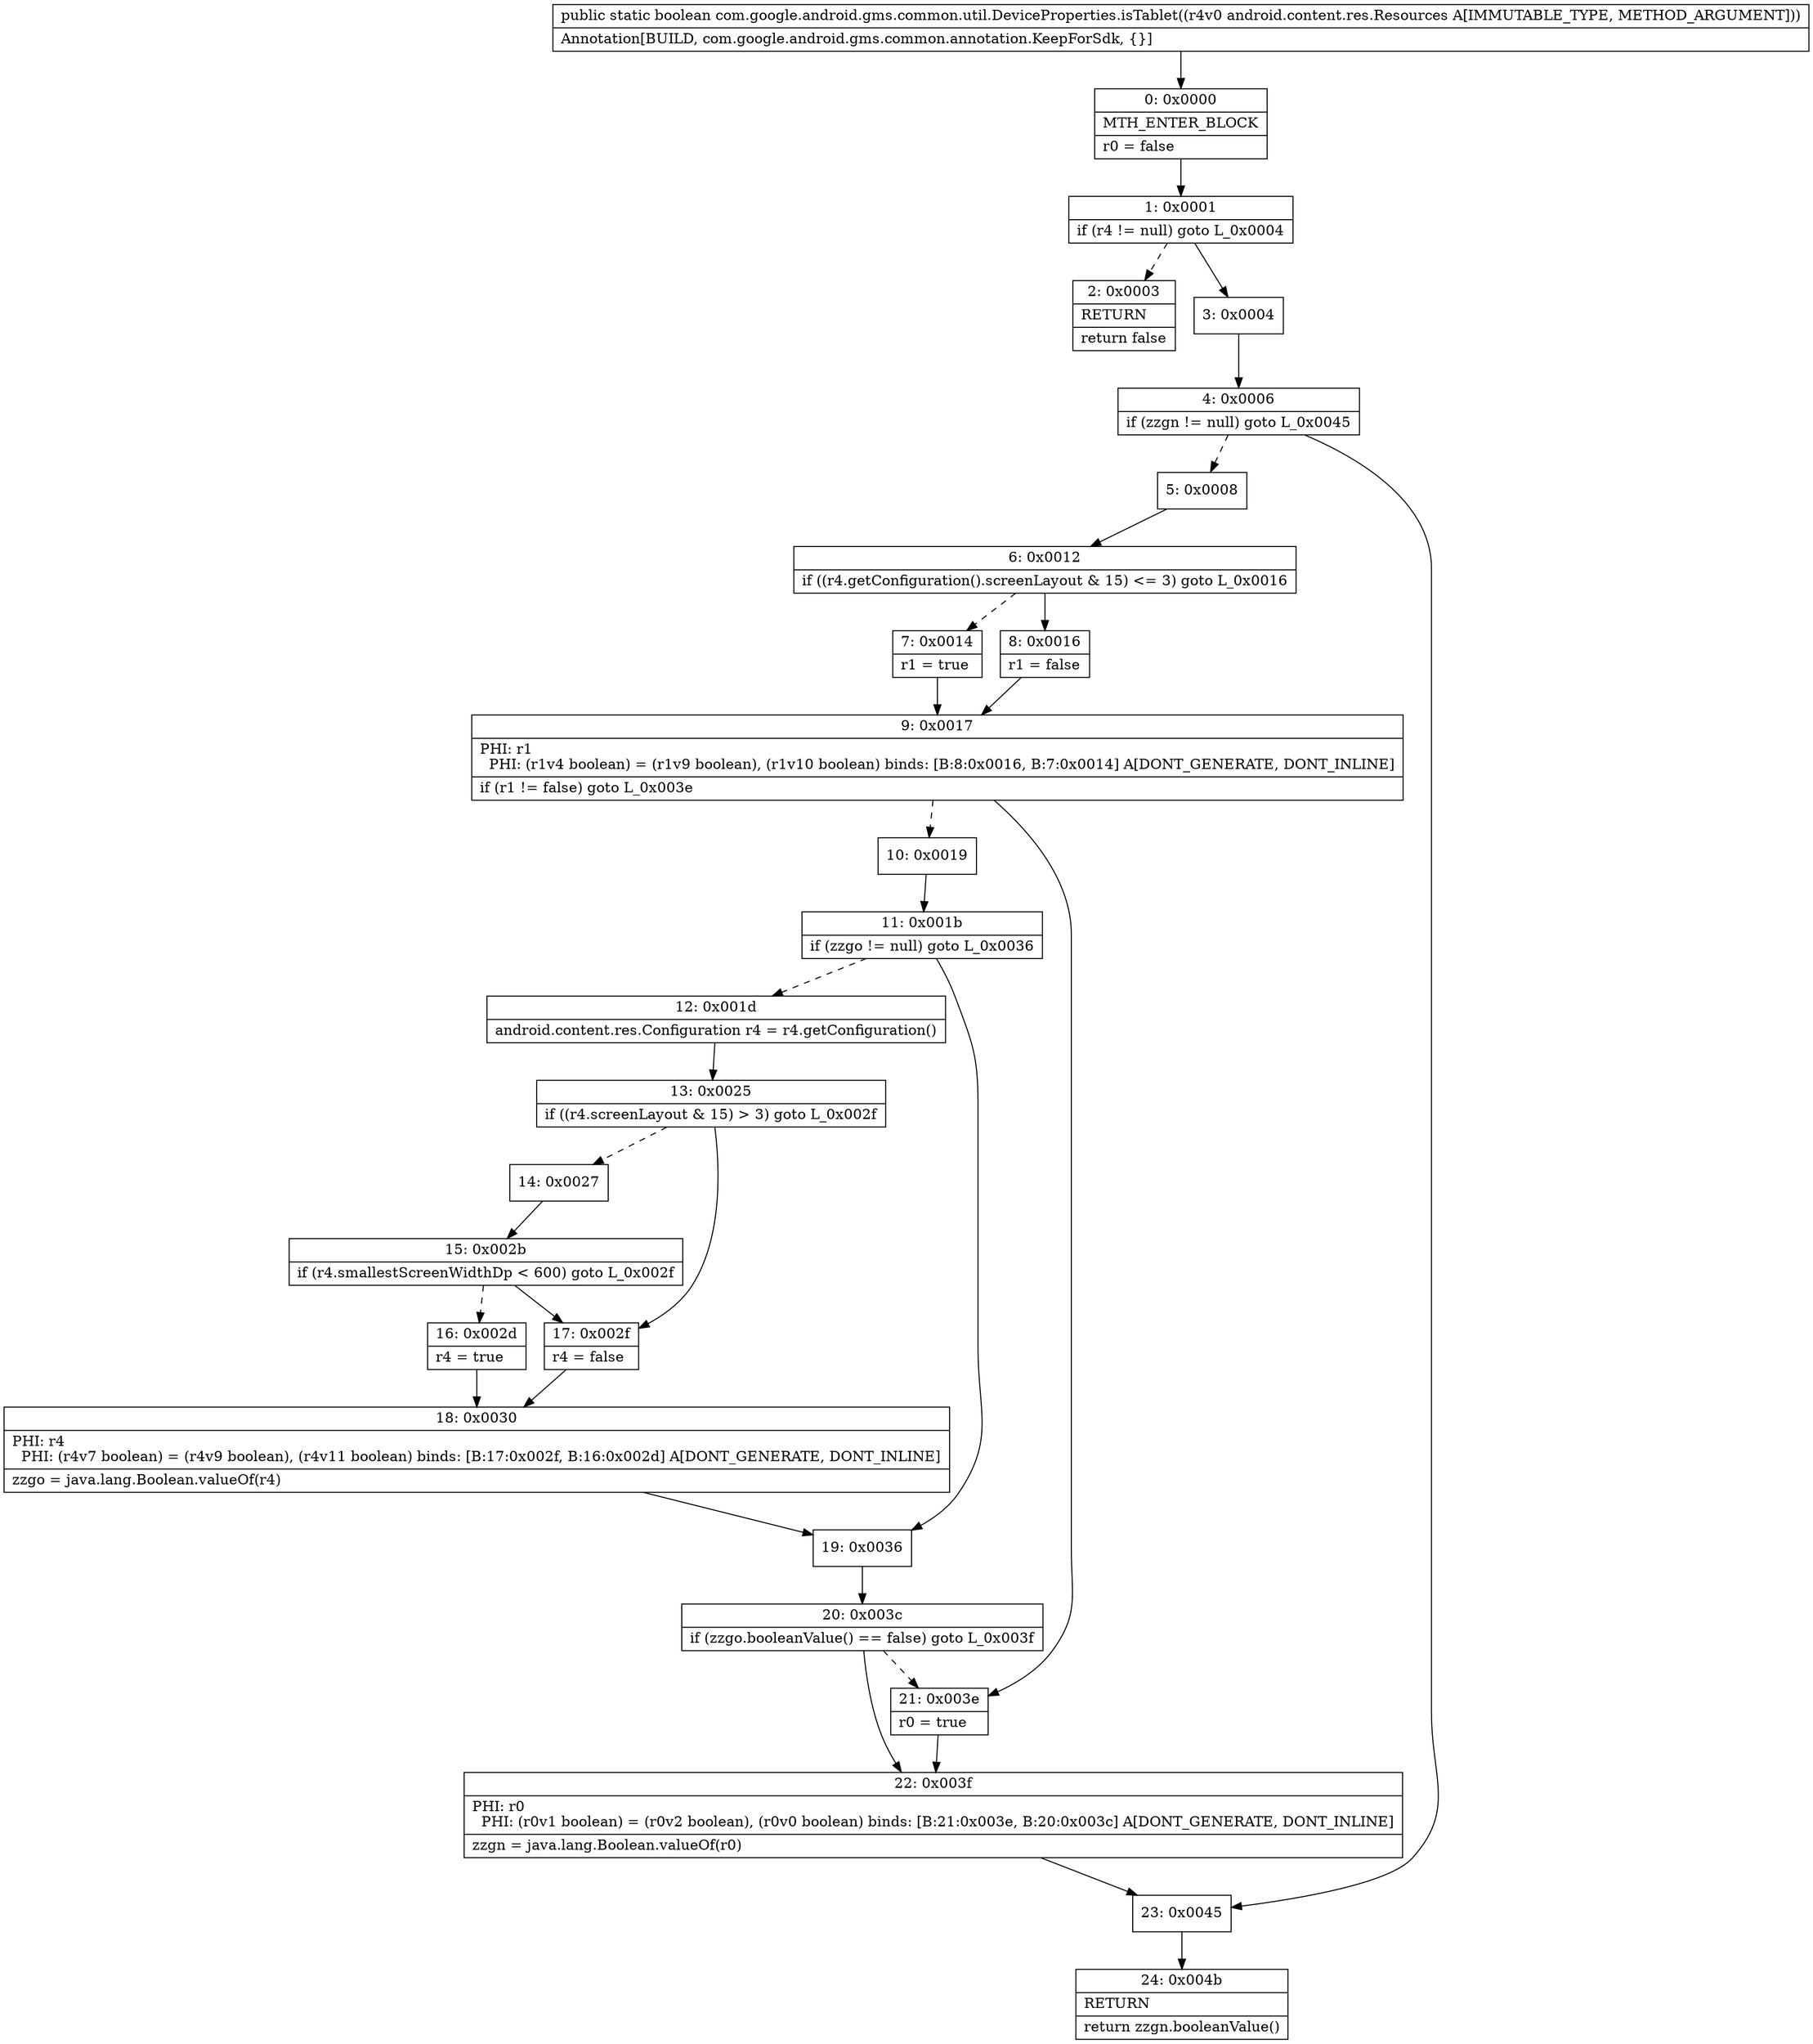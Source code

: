 digraph "CFG forcom.google.android.gms.common.util.DeviceProperties.isTablet(Landroid\/content\/res\/Resources;)Z" {
Node_0 [shape=record,label="{0\:\ 0x0000|MTH_ENTER_BLOCK\l|r0 = false\l}"];
Node_1 [shape=record,label="{1\:\ 0x0001|if (r4 != null) goto L_0x0004\l}"];
Node_2 [shape=record,label="{2\:\ 0x0003|RETURN\l|return false\l}"];
Node_3 [shape=record,label="{3\:\ 0x0004}"];
Node_4 [shape=record,label="{4\:\ 0x0006|if (zzgn != null) goto L_0x0045\l}"];
Node_5 [shape=record,label="{5\:\ 0x0008}"];
Node_6 [shape=record,label="{6\:\ 0x0012|if ((r4.getConfiguration().screenLayout & 15) \<= 3) goto L_0x0016\l}"];
Node_7 [shape=record,label="{7\:\ 0x0014|r1 = true\l}"];
Node_8 [shape=record,label="{8\:\ 0x0016|r1 = false\l}"];
Node_9 [shape=record,label="{9\:\ 0x0017|PHI: r1 \l  PHI: (r1v4 boolean) = (r1v9 boolean), (r1v10 boolean) binds: [B:8:0x0016, B:7:0x0014] A[DONT_GENERATE, DONT_INLINE]\l|if (r1 != false) goto L_0x003e\l}"];
Node_10 [shape=record,label="{10\:\ 0x0019}"];
Node_11 [shape=record,label="{11\:\ 0x001b|if (zzgo != null) goto L_0x0036\l}"];
Node_12 [shape=record,label="{12\:\ 0x001d|android.content.res.Configuration r4 = r4.getConfiguration()\l}"];
Node_13 [shape=record,label="{13\:\ 0x0025|if ((r4.screenLayout & 15) \> 3) goto L_0x002f\l}"];
Node_14 [shape=record,label="{14\:\ 0x0027}"];
Node_15 [shape=record,label="{15\:\ 0x002b|if (r4.smallestScreenWidthDp \< 600) goto L_0x002f\l}"];
Node_16 [shape=record,label="{16\:\ 0x002d|r4 = true\l}"];
Node_17 [shape=record,label="{17\:\ 0x002f|r4 = false\l}"];
Node_18 [shape=record,label="{18\:\ 0x0030|PHI: r4 \l  PHI: (r4v7 boolean) = (r4v9 boolean), (r4v11 boolean) binds: [B:17:0x002f, B:16:0x002d] A[DONT_GENERATE, DONT_INLINE]\l|zzgo = java.lang.Boolean.valueOf(r4)\l}"];
Node_19 [shape=record,label="{19\:\ 0x0036}"];
Node_20 [shape=record,label="{20\:\ 0x003c|if (zzgo.booleanValue() == false) goto L_0x003f\l}"];
Node_21 [shape=record,label="{21\:\ 0x003e|r0 = true\l}"];
Node_22 [shape=record,label="{22\:\ 0x003f|PHI: r0 \l  PHI: (r0v1 boolean) = (r0v2 boolean), (r0v0 boolean) binds: [B:21:0x003e, B:20:0x003c] A[DONT_GENERATE, DONT_INLINE]\l|zzgn = java.lang.Boolean.valueOf(r0)\l}"];
Node_23 [shape=record,label="{23\:\ 0x0045}"];
Node_24 [shape=record,label="{24\:\ 0x004b|RETURN\l|return zzgn.booleanValue()\l}"];
MethodNode[shape=record,label="{public static boolean com.google.android.gms.common.util.DeviceProperties.isTablet((r4v0 android.content.res.Resources A[IMMUTABLE_TYPE, METHOD_ARGUMENT]))  | Annotation[BUILD, com.google.android.gms.common.annotation.KeepForSdk, \{\}]\l}"];
MethodNode -> Node_0;
Node_0 -> Node_1;
Node_1 -> Node_2[style=dashed];
Node_1 -> Node_3;
Node_3 -> Node_4;
Node_4 -> Node_5[style=dashed];
Node_4 -> Node_23;
Node_5 -> Node_6;
Node_6 -> Node_7[style=dashed];
Node_6 -> Node_8;
Node_7 -> Node_9;
Node_8 -> Node_9;
Node_9 -> Node_10[style=dashed];
Node_9 -> Node_21;
Node_10 -> Node_11;
Node_11 -> Node_12[style=dashed];
Node_11 -> Node_19;
Node_12 -> Node_13;
Node_13 -> Node_14[style=dashed];
Node_13 -> Node_17;
Node_14 -> Node_15;
Node_15 -> Node_16[style=dashed];
Node_15 -> Node_17;
Node_16 -> Node_18;
Node_17 -> Node_18;
Node_18 -> Node_19;
Node_19 -> Node_20;
Node_20 -> Node_21[style=dashed];
Node_20 -> Node_22;
Node_21 -> Node_22;
Node_22 -> Node_23;
Node_23 -> Node_24;
}

